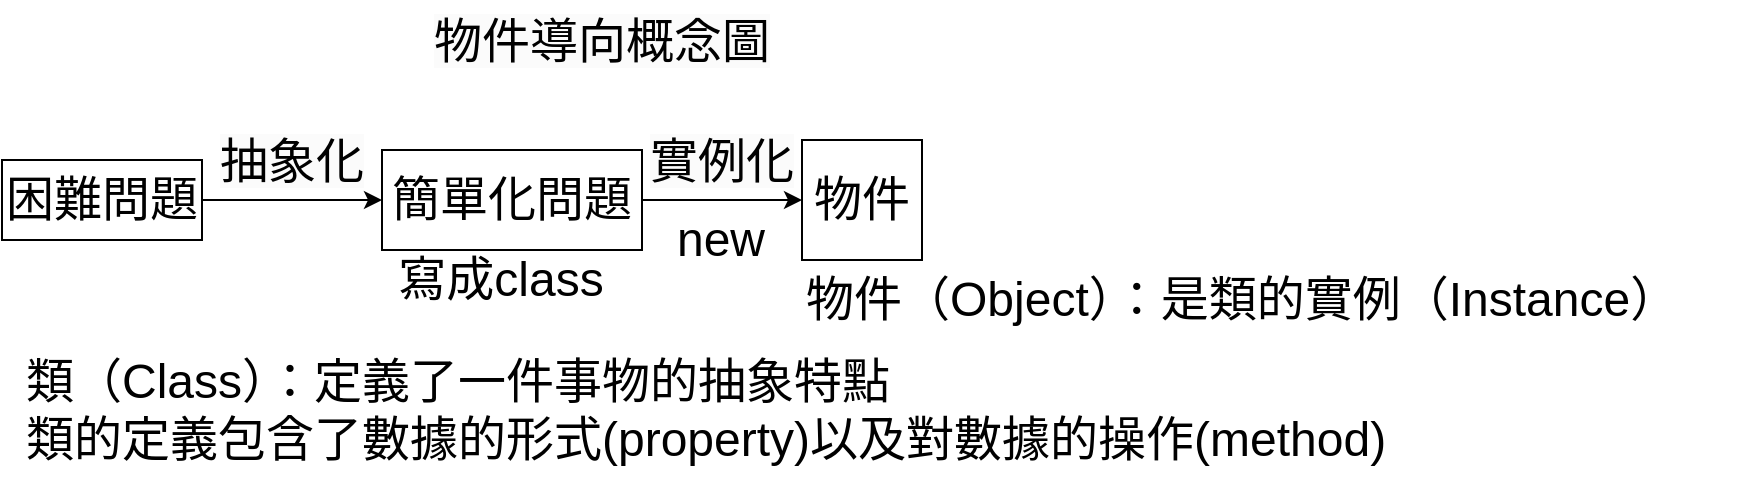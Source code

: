 <mxfile version="21.0.1" type="device"><diagram id="C5RBs43oDa-KdzZeNtuy" name="Page-1"><mxGraphModel dx="949" dy="481" grid="1" gridSize="10" guides="1" tooltips="1" connect="1" arrows="1" fold="1" page="1" pageScale="1" pageWidth="827" pageHeight="1169" math="0" shadow="0"><root><mxCell id="WIyWlLk6GJQsqaUBKTNV-0"/><mxCell id="WIyWlLk6GJQsqaUBKTNV-1" parent="WIyWlLk6GJQsqaUBKTNV-0"/><mxCell id="-OGZROC2qThfV0T-N38y-3" style="edgeStyle=orthogonalEdgeStyle;rounded=0;orthogonalLoop=1;jettySize=auto;html=1;exitX=1;exitY=0.5;exitDx=0;exitDy=0;entryX=0;entryY=0.5;entryDx=0;entryDy=0;fontSize=24;" parent="WIyWlLk6GJQsqaUBKTNV-1" source="-OGZROC2qThfV0T-N38y-0" target="-OGZROC2qThfV0T-N38y-2" edge="1"><mxGeometry relative="1" as="geometry"/></mxCell><mxCell id="-OGZROC2qThfV0T-N38y-0" value="&lt;font style=&quot;font-size: 24px;&quot;&gt;困難問題&lt;/font&gt;" style="rounded=0;whiteSpace=wrap;html=1;" parent="WIyWlLk6GJQsqaUBKTNV-1" vertex="1"><mxGeometry x="90" y="80" width="100" height="40" as="geometry"/></mxCell><mxCell id="-OGZROC2qThfV0T-N38y-1" value="&lt;span style=&quot;color: rgb(0, 0, 0); font-family: Helvetica; font-size: 24px; font-style: normal; font-variant-ligatures: normal; font-variant-caps: normal; font-weight: 400; letter-spacing: normal; orphans: 2; text-indent: 0px; text-transform: none; widows: 2; word-spacing: 0px; -webkit-text-stroke-width: 0px; background-color: rgb(251, 251, 251); text-decoration-thickness: initial; text-decoration-style: initial; text-decoration-color: initial; float: none; display: inline !important;&quot;&gt;物件導向概念圖&lt;br&gt;&lt;br&gt;&lt;/span&gt;" style="text;whiteSpace=wrap;html=1;fontSize=24;align=center;" parent="WIyWlLk6GJQsqaUBKTNV-1" vertex="1"><mxGeometry x="300" width="180" height="50" as="geometry"/></mxCell><mxCell id="JwCKDrgDrKm_T7S_HIRG-2" style="edgeStyle=orthogonalEdgeStyle;rounded=0;orthogonalLoop=1;jettySize=auto;html=1;exitX=1;exitY=0.5;exitDx=0;exitDy=0;entryX=0;entryY=0.5;entryDx=0;entryDy=0;" edge="1" parent="WIyWlLk6GJQsqaUBKTNV-1" source="-OGZROC2qThfV0T-N38y-2" target="-OGZROC2qThfV0T-N38y-6"><mxGeometry relative="1" as="geometry"/></mxCell><mxCell id="-OGZROC2qThfV0T-N38y-2" value="簡單化問題" style="rounded=0;whiteSpace=wrap;html=1;fontSize=24;" parent="WIyWlLk6GJQsqaUBKTNV-1" vertex="1"><mxGeometry x="280" y="75" width="130" height="50" as="geometry"/></mxCell><mxCell id="-OGZROC2qThfV0T-N38y-4" value="&lt;span style=&quot;color: rgb(0, 0, 0); font-family: Helvetica; font-size: 24px; font-style: normal; font-variant-ligatures: normal; font-variant-caps: normal; font-weight: 400; letter-spacing: normal; orphans: 2; text-indent: 0px; text-transform: none; widows: 2; word-spacing: 0px; -webkit-text-stroke-width: 0px; background-color: rgb(251, 251, 251); text-decoration-thickness: initial; text-decoration-style: initial; text-decoration-color: initial; float: none; display: inline !important;&quot;&gt;抽象化&lt;/span&gt;" style="text;whiteSpace=wrap;html=1;fontSize=24;align=center;" parent="WIyWlLk6GJQsqaUBKTNV-1" vertex="1"><mxGeometry x="190" y="60" width="90" height="40" as="geometry"/></mxCell><mxCell id="-OGZROC2qThfV0T-N38y-5" value="&lt;span style=&quot;color: rgb(0, 0, 0); font-family: Helvetica; font-size: 24px; font-style: normal; font-variant-ligatures: normal; font-variant-caps: normal; font-weight: 400; letter-spacing: normal; orphans: 2; text-indent: 0px; text-transform: none; widows: 2; word-spacing: 0px; -webkit-text-stroke-width: 0px; background-color: rgb(251, 251, 251); text-decoration-thickness: initial; text-decoration-style: initial; text-decoration-color: initial; float: none; display: inline !important;&quot;&gt;實例化&lt;/span&gt;" style="text;whiteSpace=wrap;html=1;fontSize=24;align=center;" parent="WIyWlLk6GJQsqaUBKTNV-1" vertex="1"><mxGeometry x="410" y="60" width="80" height="40" as="geometry"/></mxCell><mxCell id="-OGZROC2qThfV0T-N38y-6" value="物件" style="rounded=0;whiteSpace=wrap;html=1;fontSize=24;" parent="WIyWlLk6GJQsqaUBKTNV-1" vertex="1"><mxGeometry x="490" y="70" width="60" height="60" as="geometry"/></mxCell><mxCell id="-OGZROC2qThfV0T-N38y-9" value="類（Class）：定義了一件事物的抽象特點&lt;br&gt;類的定義包含了數據的形式(property)以及對數據的操作(method)" style="text;html=1;align=left;verticalAlign=middle;resizable=0;points=[];autosize=1;strokeColor=none;fillColor=none;fontSize=24;" parent="WIyWlLk6GJQsqaUBKTNV-1" vertex="1"><mxGeometry x="100" y="170" width="700" height="70" as="geometry"/></mxCell><mxCell id="-OGZROC2qThfV0T-N38y-13" value="物件（Object）：是類的實例（Instance）" style="text;html=1;align=left;verticalAlign=middle;resizable=0;points=[];autosize=1;strokeColor=none;fillColor=none;fontSize=24;" parent="WIyWlLk6GJQsqaUBKTNV-1" vertex="1"><mxGeometry x="490" y="130" width="470" height="40" as="geometry"/></mxCell><mxCell id="-OGZROC2qThfV0T-N38y-14" value="寫成class" style="text;html=1;align=center;verticalAlign=middle;resizable=0;points=[];autosize=1;strokeColor=none;fillColor=none;fontSize=24;" parent="WIyWlLk6GJQsqaUBKTNV-1" vertex="1"><mxGeometry x="274" y="120" width="130" height="40" as="geometry"/></mxCell><mxCell id="JwCKDrgDrKm_T7S_HIRG-3" value="new" style="text;html=1;align=center;verticalAlign=middle;resizable=0;points=[];autosize=1;strokeColor=none;fillColor=none;fontSize=24;" vertex="1" parent="WIyWlLk6GJQsqaUBKTNV-1"><mxGeometry x="414" y="100" width="70" height="40" as="geometry"/></mxCell></root></mxGraphModel></diagram></mxfile>